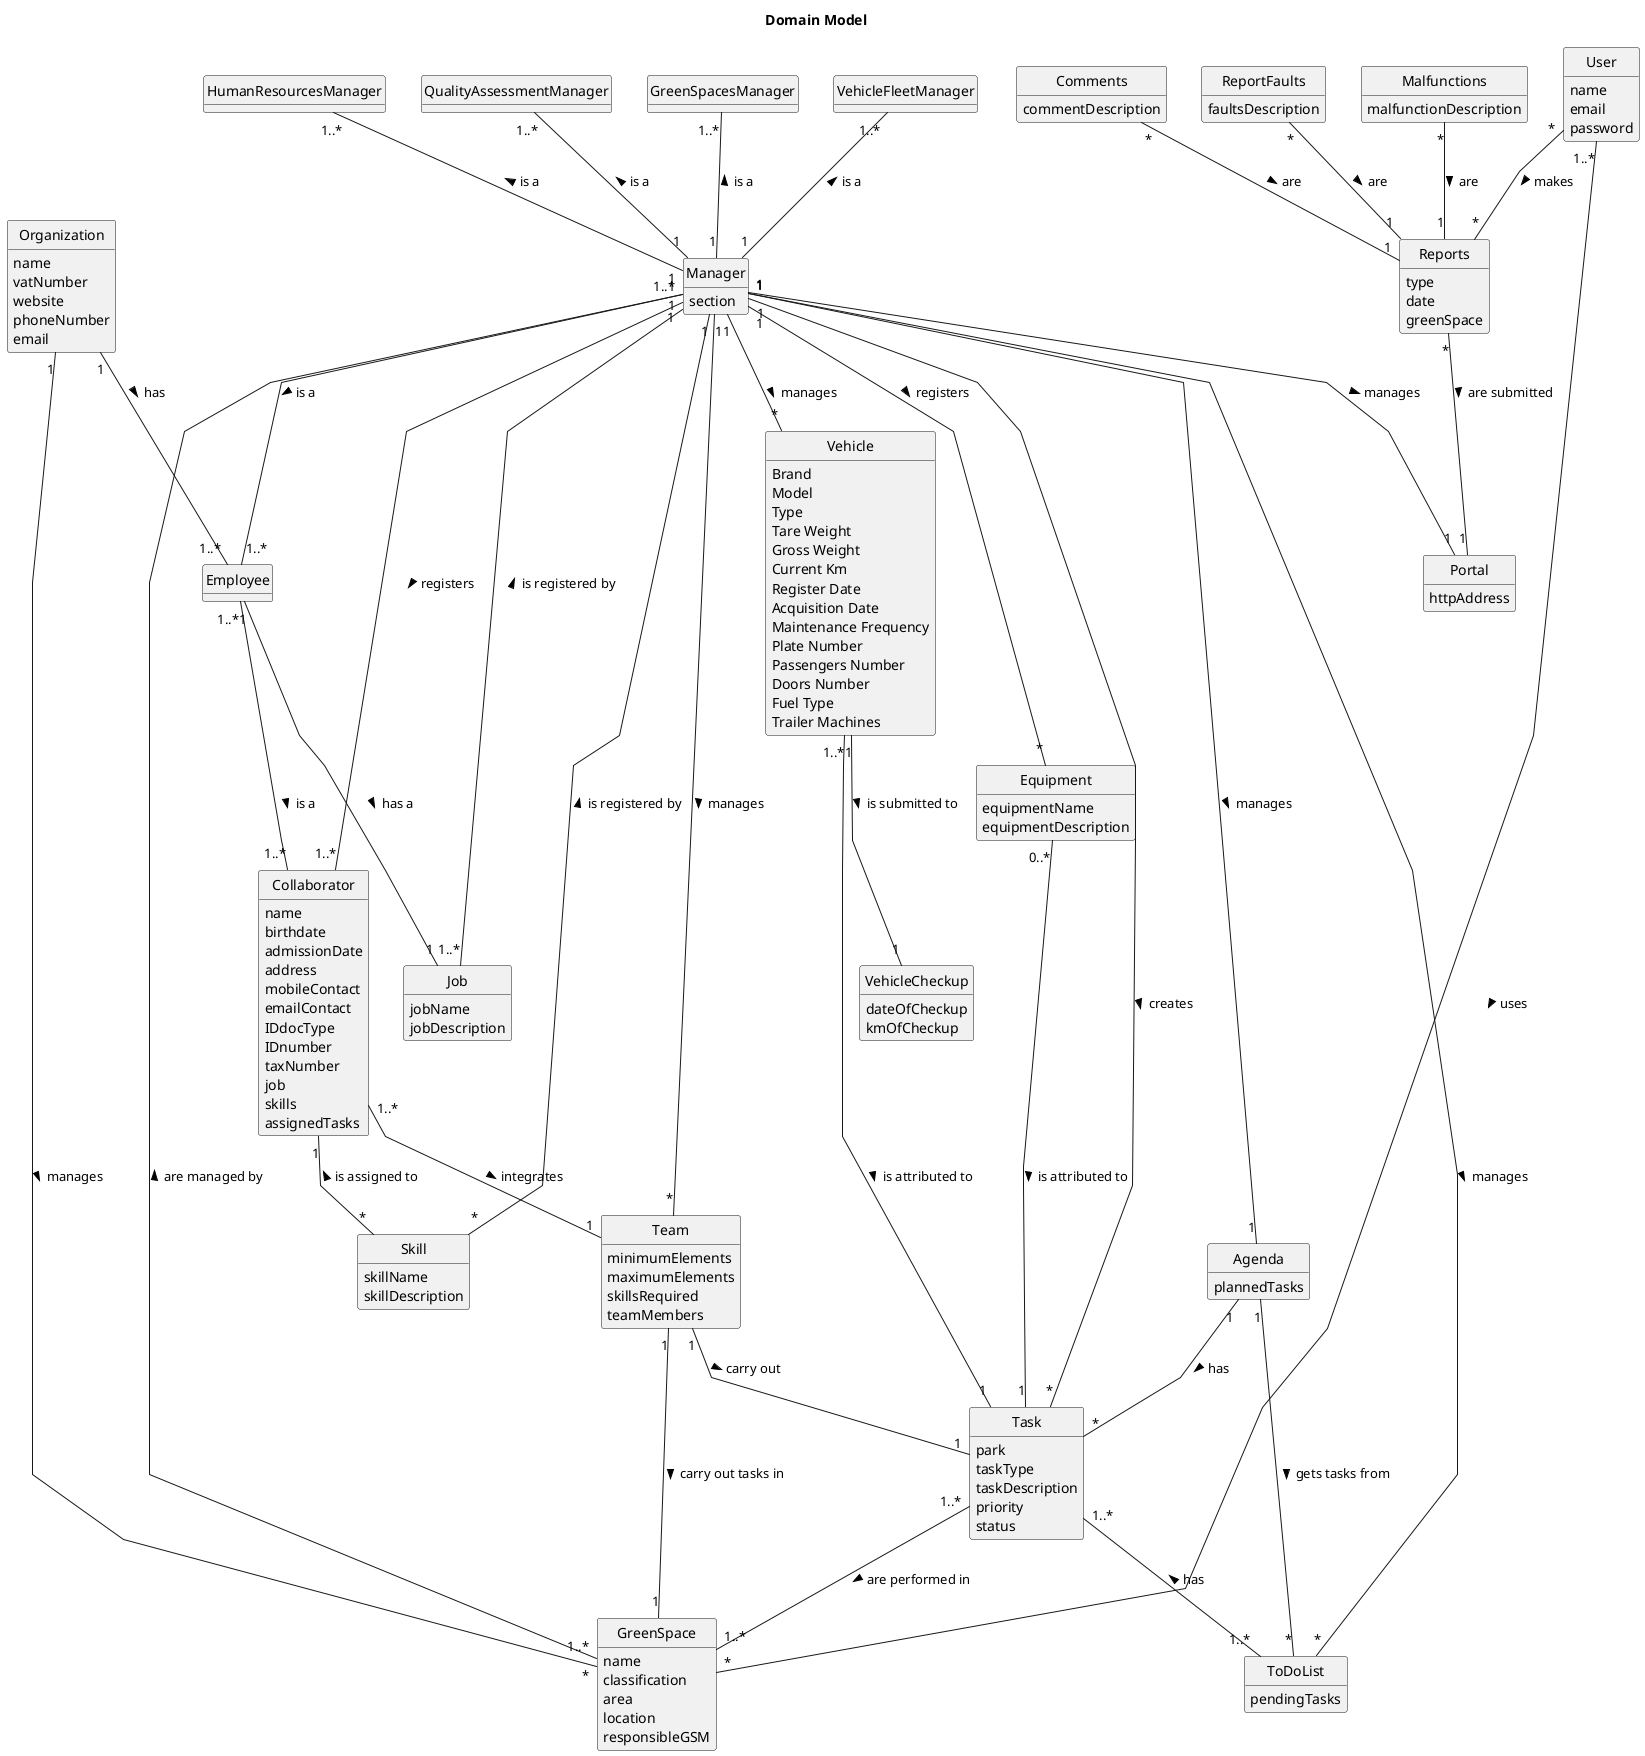 @startuml
'skinparam monochrome true
skinparam packageStyle rectangle
skinparam shadowing false
skinparam linetype polyline
'left to right direction
skinparam classAttributeIconSize 0
hide circle
hide methods

title Domain Model

class Organization {
    name
    vatNumber
    website
    phoneNumber
    email
}

class Employee {

}

class Collaborator {
    name
    birthdate
    admissionDate
    address
    mobileContact
    emailContact
    IDdocType
    IDnumber
    taxNumber
    job
    skills
    assignedTasks

}

class Manager {
    section
}

class HumanResourcesManager {

}

class VehicleFleetManager {

}

class GreenSpacesManager {

}

class QualityAssessmentManager {

}

class Skill {
    skillName
    skillDescription
}

class Job {
    jobName
    jobDescription
}

class Vehicle {
    Brand
    Model
    Type
    Tare Weight
    Gross Weight
    Current Km
    Register Date
    Acquisition Date
    Maintenance Frequency
    Plate Number
    Passengers Number
    Doors Number
    Fuel Type
    Trailer Machines
}

class VehicleCheckup{
    dateOfCheckup
    kmOfCheckup
}

class Equipment {
    equipmentName
    equipmentDescription
}

class Agenda {
    plannedTasks
}


class Task {
    park
    taskType
    taskDescription
    priority
    status

}

class ToDoList{
    pendingTasks
}

class Team {
    minimumElements
    maximumElements
    skillsRequired
    teamMembers
}

class GreenSpace {
    name
    classification
    area
    location
    responsibleGSM
}

class Portal {
    httpAddress
}

class User {
    name
    email
    password
}

class Reports {
    type
    date
    greenSpace

}

class Comments {
    commentDescription
}

class ReportFaults {
    faultsDescription
}

class Malfunctions {
    malfunctionDescription
}



Manager "1..*" -- "1..*" Employee: is a >
Manager "1" -- "1" Portal: manages >
Manager "1" --up "1..*" Job:  is registered by <
Manager "1" -- "*" Skill: is registered by <
Manager "1" -- "1..*" Collaborator: registers >
Manager "1" -- "1" Agenda: manages >
Manager "1" -- "*" ToDoList: manages >
Manager "1" -- "*" Equipment: registers >
Manager "1" -- "*" Vehicle: manages >
Manager "1" -- "*" Task: creates >
Manager "1" -- "*" Team: manages >
Manager "1" --up "1..*" HumanResourcesManager: is a >
Manager "1" --up "1..*" VehicleFleetManager: is a >
Manager "1" --up "1..*" GreenSpacesManager: is a >
Manager "1" --up "1..*" QualityAssessmentManager: is a >

Agenda "1" -- "*" ToDoList: gets tasks from >


User "1..*" -- "*" GreenSpace: uses >
User "*" -- "*" Reports: makes >

Comments "*" -- "1" Reports: are >
ReportFaults "*" -- "1" Reports: are >
Malfunctions "*" -- "1" Reports: are >

Team "1" -- "1" GreenSpace: carry out tasks in >
Team "1" -- "1" Task: carry out >


Organization "1" -- "*" GreenSpace: manages >
Organization "1" -- "1..*" Employee : has >


Employee "1..*" -- "1..*" Collaborator: is a >
Employee "1" -- "1" Job: has a >

Collaborator "1" -- "*" Skill: is assigned to <
Collaborator "1..*" -- "1" Team: integrates >



Vehicle "1..*" -- "1" Task: is attributed to >
Vehicle "1" -- "1" VehicleCheckup: is submitted to >
Equipment "0..*" -- "1" Task: is attributed to >

Agenda "1" -- "*" Task: has >


Task "1..*" -- "1..*" GreenSpace: are performed in >
Task "1..*" -- "1..*" ToDoList: has <

GreenSpace "1..*" -- "1" Manager: are managed by >

Reports "*" -- "1" Portal: are submitted >

@enduml